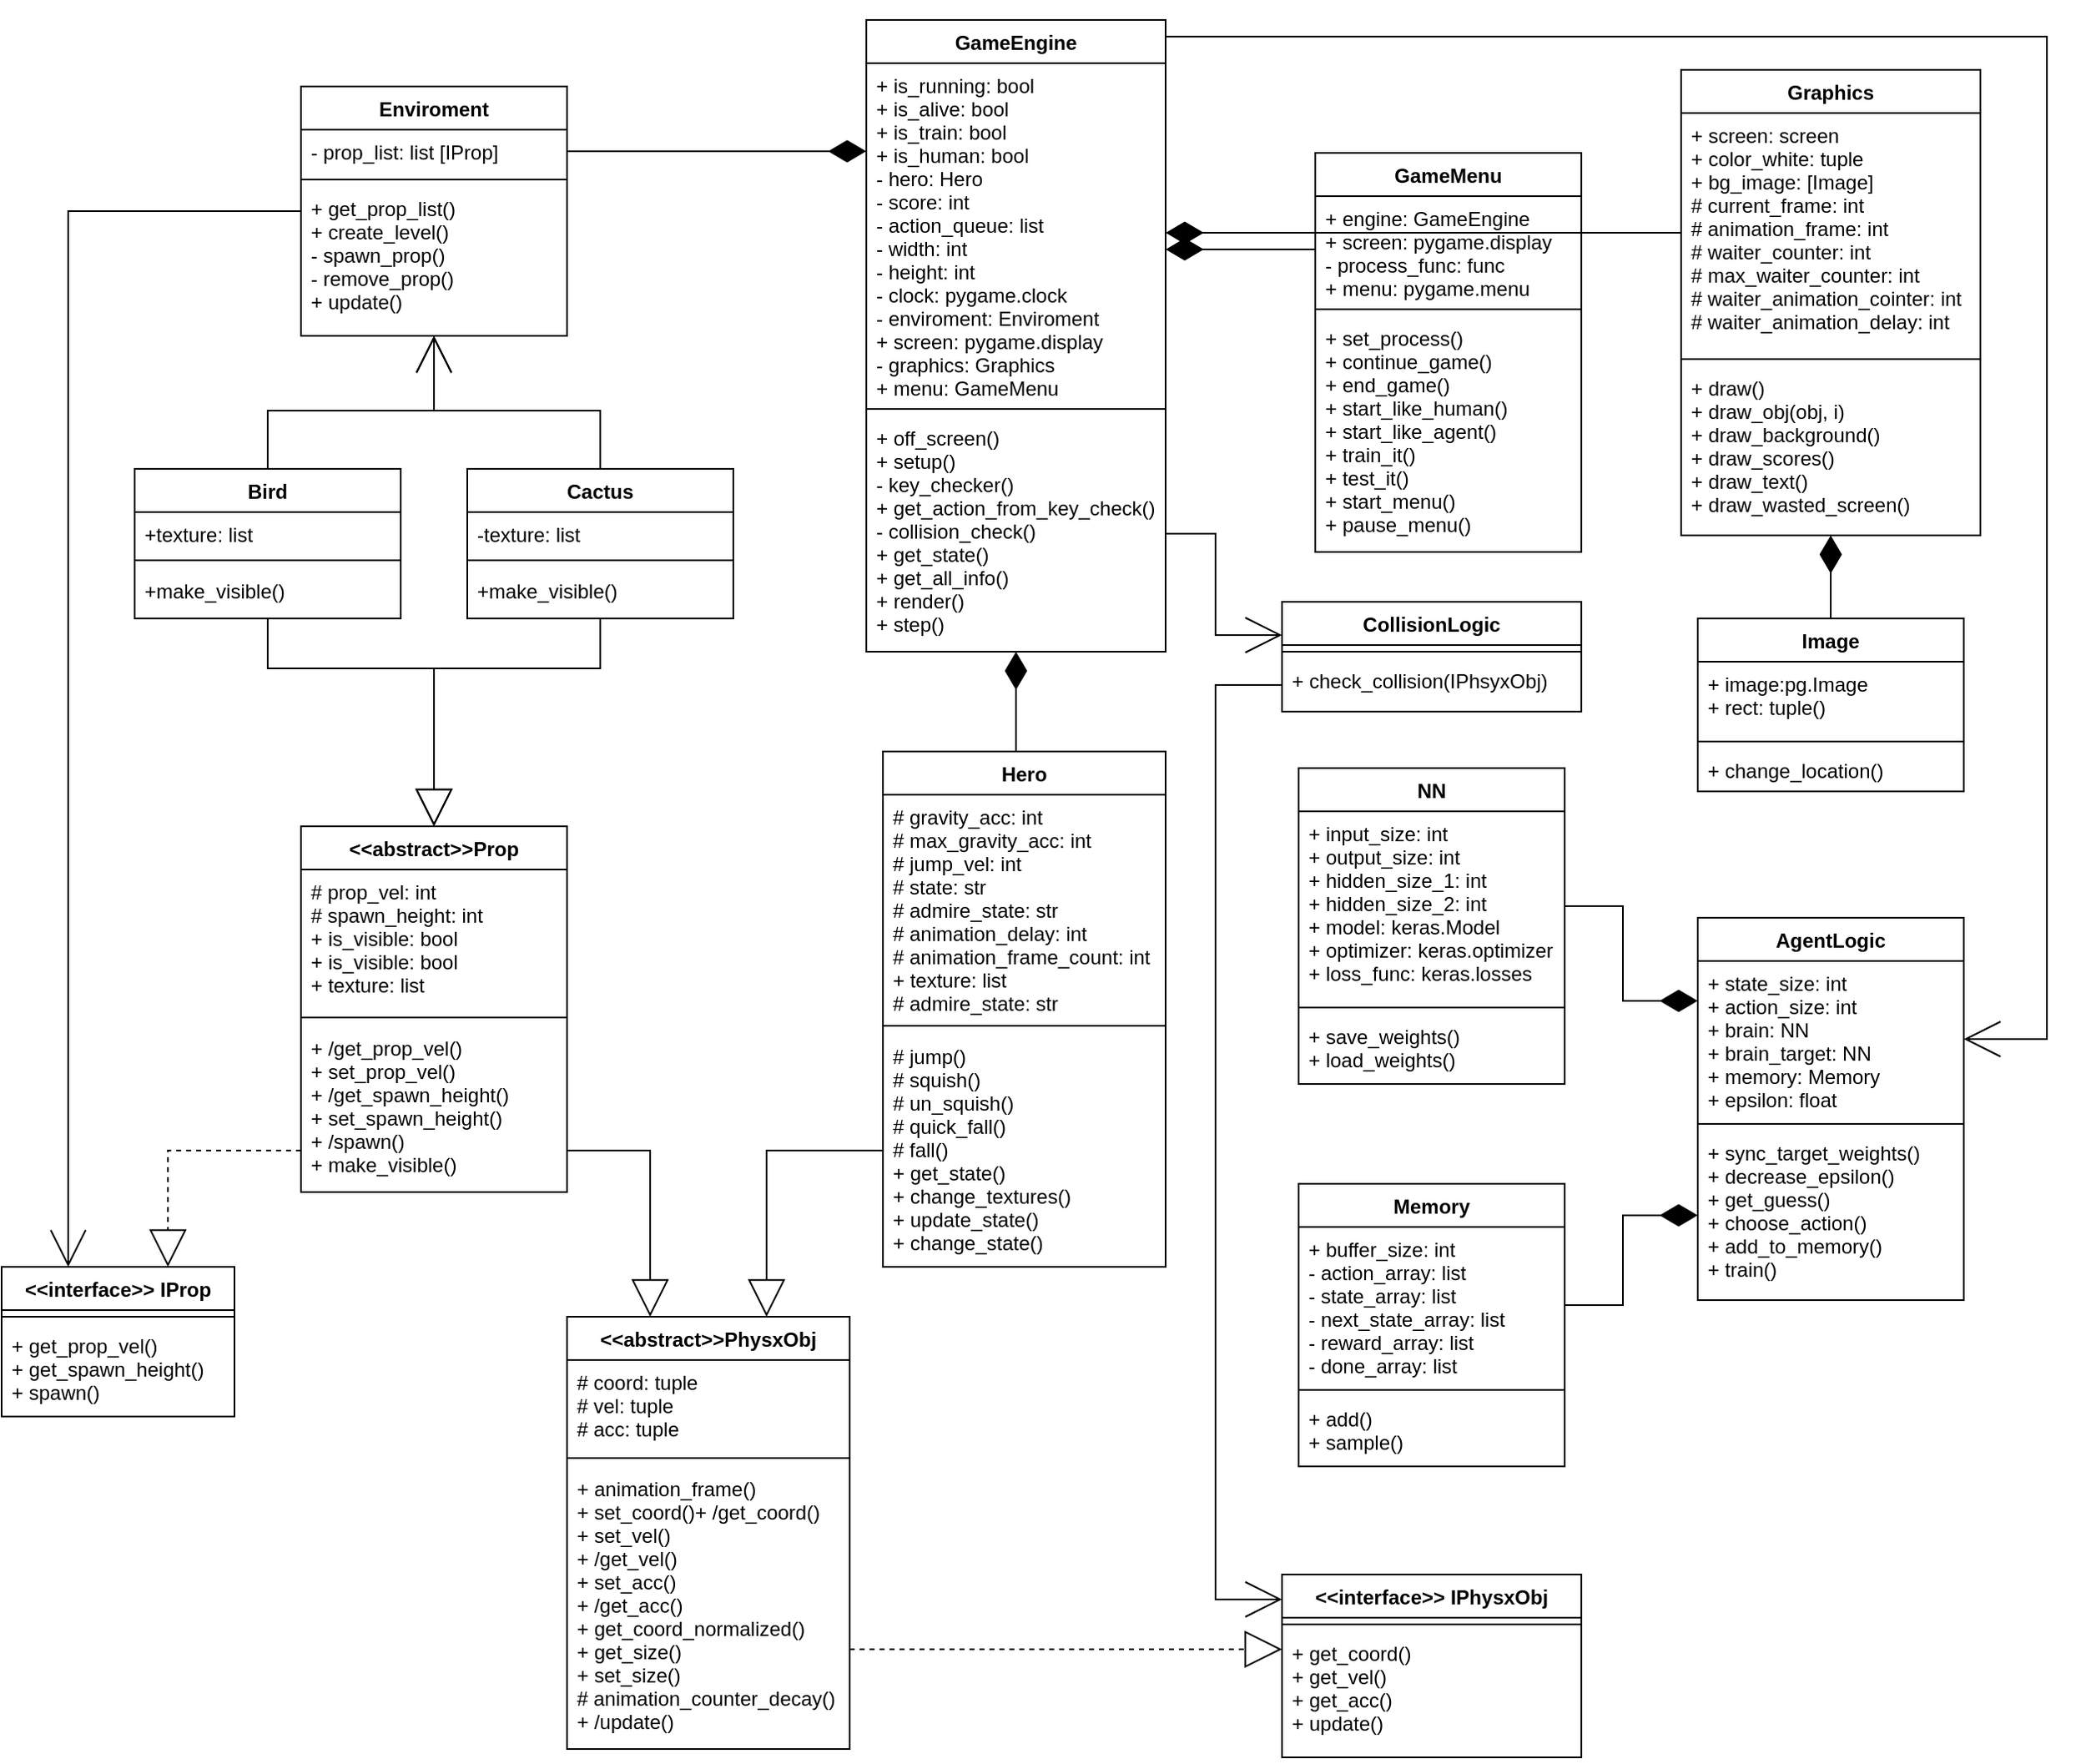<mxfile version="14.1.1" type="device"><diagram id="ljm1rv9R1rmCt6F-g5KO" name="Page-1"><mxGraphModel dx="1673" dy="976" grid="1" gridSize="10" guides="1" tooltips="1" connect="1" arrows="1" fold="1" page="1" pageScale="1" pageWidth="850" pageHeight="1100" math="0" shadow="0"><root><mxCell id="0"/><mxCell id="1" parent="0"/><mxCell id="5a9IvRsbmp-RufKgoMqO-29" style="edgeStyle=orthogonalEdgeStyle;rounded=0;orthogonalLoop=1;jettySize=auto;html=1;startSize=20;endArrow=open;endFill=0;endSize=20;" edge="1" parent="1" source="cJoDUeSuG_4x0-OtKykd-1" target="_jYVUnmM9CYtBbyCXHry-26"><mxGeometry relative="1" as="geometry"><Array as="points"><mxPoint x="1250" y="30"/><mxPoint x="1250" y="633"/></Array></mxGeometry></mxCell><mxCell id="cJoDUeSuG_4x0-OtKykd-1" value="GameEngine" style="swimlane;fontStyle=1;align=center;verticalAlign=top;childLayout=stackLayout;horizontal=1;startSize=26;horizontalStack=0;resizeParent=1;resizeParentMax=0;resizeLast=0;collapsible=1;marginBottom=0;" parent="1" vertex="1" treatAsSingle="0"><mxGeometry x="540" y="20" width="180" height="380" as="geometry"/></mxCell><mxCell id="cJoDUeSuG_4x0-OtKykd-2" value="+ is_running: bool&#xA;+ is_alive: bool&#xA;+ is_train: bool&#xA;+ is_human: bool&#xA;- hero: Hero&#xA;- score: int&#xA;- action_queue: list&#xA;- width: int&#xA;- height: int&#xA;- clock: pygame.clock&#xA;- enviroment: Enviroment&#xA;+ screen: pygame.display&#xA;- graphics: Graphics&#xA;+ menu: GameMenu&#xA;&#xA;" style="text;strokeColor=none;fillColor=none;align=left;verticalAlign=top;spacingLeft=4;spacingRight=4;overflow=hidden;rotatable=0;points=[[0,0.5],[1,0.5]];portConstraint=eastwest;" parent="cJoDUeSuG_4x0-OtKykd-1" vertex="1"><mxGeometry y="26" width="180" height="204" as="geometry"/></mxCell><mxCell id="cJoDUeSuG_4x0-OtKykd-3" value="" style="line;strokeWidth=1;fillColor=none;align=left;verticalAlign=middle;spacingTop=-1;spacingLeft=3;spacingRight=3;rotatable=0;labelPosition=right;points=[];portConstraint=eastwest;" parent="cJoDUeSuG_4x0-OtKykd-1" vertex="1"><mxGeometry y="230" width="180" height="8" as="geometry"/></mxCell><mxCell id="cJoDUeSuG_4x0-OtKykd-4" value="+ off_screen()&#xA;+ setup()&#xA;- key_checker()&#xA;+ get_action_from_key_check() &#xA;- collision_check()&#xA;+ get_state()&#xA;+ get_all_info()&#xA;+ render()&#xA;+ step()&#xA;&#xA;&#xA;" style="text;strokeColor=none;fillColor=none;align=left;verticalAlign=top;spacingLeft=4;spacingRight=4;overflow=hidden;rotatable=0;points=[[0,0.5],[1,0.5]];portConstraint=eastwest;" parent="cJoDUeSuG_4x0-OtKykd-1" vertex="1"><mxGeometry y="238" width="180" height="142" as="geometry"/></mxCell><mxCell id="5a9IvRsbmp-RufKgoMqO-9" style="edgeStyle=orthogonalEdgeStyle;rounded=0;orthogonalLoop=1;jettySize=auto;html=1;startSize=20;endArrow=open;endFill=0;endSize=20;" edge="1" parent="1" source="cJoDUeSuG_4x0-OtKykd-6" target="OK8O7DedDAeTXTqxDoQZ-3"><mxGeometry relative="1" as="geometry"><Array as="points"><mxPoint x="60" y="135"/></Array></mxGeometry></mxCell><mxCell id="cJoDUeSuG_4x0-OtKykd-6" value="Enviroment" style="swimlane;fontStyle=1;align=center;verticalAlign=top;childLayout=stackLayout;horizontal=1;startSize=26;horizontalStack=0;resizeParent=1;resizeParentMax=0;resizeLast=0;collapsible=1;marginBottom=0;" parent="1" vertex="1" treatAsSingle="0"><mxGeometry x="200" y="60" width="160" height="150" as="geometry"/></mxCell><mxCell id="cJoDUeSuG_4x0-OtKykd-7" value="- prop_list: list [IProp]" style="text;strokeColor=none;fillColor=none;align=left;verticalAlign=top;spacingLeft=4;spacingRight=4;overflow=hidden;rotatable=0;points=[[0,0.5],[1,0.5]];portConstraint=eastwest;" parent="cJoDUeSuG_4x0-OtKykd-6" vertex="1"><mxGeometry y="26" width="160" height="26" as="geometry"/></mxCell><mxCell id="cJoDUeSuG_4x0-OtKykd-8" value="" style="line;strokeWidth=1;fillColor=none;align=left;verticalAlign=middle;spacingTop=-1;spacingLeft=3;spacingRight=3;rotatable=0;labelPosition=right;points=[];portConstraint=eastwest;" parent="cJoDUeSuG_4x0-OtKykd-6" vertex="1"><mxGeometry y="52" width="160" height="8" as="geometry"/></mxCell><mxCell id="cJoDUeSuG_4x0-OtKykd-9" value="+ get_prop_list()&#xA;+ create_level()&#xA;- spawn_prop()&#xA;- remove_prop()&#xA;+ update()" style="text;strokeColor=none;fillColor=none;align=left;verticalAlign=top;spacingLeft=4;spacingRight=4;overflow=hidden;rotatable=0;points=[[0,0.5],[1,0.5]];portConstraint=eastwest;" parent="cJoDUeSuG_4x0-OtKykd-6" vertex="1"><mxGeometry y="60" width="160" height="90" as="geometry"/></mxCell><mxCell id="_jYVUnmM9CYtBbyCXHry-25" value="AgentLogic" style="swimlane;fontStyle=1;align=center;verticalAlign=top;childLayout=stackLayout;horizontal=1;startSize=26;horizontalStack=0;resizeParent=1;resizeParentMax=0;resizeLast=0;collapsible=1;marginBottom=0;" parent="1" vertex="1" treatAsSingle="0"><mxGeometry x="1040" y="560" width="160" height="230" as="geometry"/></mxCell><mxCell id="_jYVUnmM9CYtBbyCXHry-26" value="+ state_size: int&#xA;+ action_size: int&#xA;+ brain: NN&#xA;+ brain_target: NN&#xA;+ memory: Memory&#xA;+ epsilon: float&#xA;&#xA;" style="text;strokeColor=none;fillColor=none;align=left;verticalAlign=top;spacingLeft=4;spacingRight=4;overflow=hidden;rotatable=0;points=[[0,0.5],[1,0.5]];portConstraint=eastwest;" parent="_jYVUnmM9CYtBbyCXHry-25" vertex="1"><mxGeometry y="26" width="160" height="94" as="geometry"/></mxCell><mxCell id="_jYVUnmM9CYtBbyCXHry-27" value="" style="line;strokeWidth=1;fillColor=none;align=left;verticalAlign=middle;spacingTop=-1;spacingLeft=3;spacingRight=3;rotatable=0;labelPosition=right;points=[];portConstraint=eastwest;" parent="_jYVUnmM9CYtBbyCXHry-25" vertex="1"><mxGeometry y="120" width="160" height="8" as="geometry"/></mxCell><mxCell id="_jYVUnmM9CYtBbyCXHry-28" value="+ sync_target_weights()&#xA;+ decrease_epsilon()&#xA;+ get_guess()&#xA;+ choose_action()&#xA;+ add_to_memory()&#xA;+ train()&#xA;" style="text;strokeColor=none;fillColor=none;align=left;verticalAlign=top;spacingLeft=4;spacingRight=4;overflow=hidden;rotatable=0;points=[[0,0.5],[1,0.5]];portConstraint=eastwest;" parent="_jYVUnmM9CYtBbyCXHry-25" vertex="1"><mxGeometry y="128" width="160" height="102" as="geometry"/></mxCell><mxCell id="cJoDUeSuG_4x0-OtKykd-58" value="CollisionLogic" style="swimlane;fontStyle=1;align=center;verticalAlign=top;childLayout=stackLayout;horizontal=1;startSize=26;horizontalStack=0;resizeParent=1;resizeParentMax=0;resizeLast=0;collapsible=1;marginBottom=0;" parent="1" vertex="1" treatAsSingle="0"><mxGeometry x="790" y="370" width="180" height="66" as="geometry"/></mxCell><mxCell id="cJoDUeSuG_4x0-OtKykd-60" value="" style="line;strokeWidth=1;fillColor=none;align=left;verticalAlign=middle;spacingTop=-1;spacingLeft=3;spacingRight=3;rotatable=0;labelPosition=right;points=[];portConstraint=eastwest;" parent="cJoDUeSuG_4x0-OtKykd-58" vertex="1"><mxGeometry y="26" width="180" height="8" as="geometry"/></mxCell><mxCell id="cJoDUeSuG_4x0-OtKykd-61" value="+ check_collision(IPhsyxObj)" style="text;strokeColor=none;fillColor=none;align=left;verticalAlign=top;spacingLeft=4;spacingRight=4;overflow=hidden;rotatable=0;points=[[0,0.5],[1,0.5]];portConstraint=eastwest;" parent="cJoDUeSuG_4x0-OtKykd-58" vertex="1"><mxGeometry y="34" width="180" height="32" as="geometry"/></mxCell><mxCell id="5a9IvRsbmp-RufKgoMqO-6" style="edgeStyle=orthogonalEdgeStyle;rounded=0;orthogonalLoop=1;jettySize=auto;html=1;startSize=20;endArrow=block;endFill=0;endSize=20;dashed=1;" edge="1" parent="1" source="4sqop98L7CwNtqNe_D_Z-1" target="OK8O7DedDAeTXTqxDoQZ-3"><mxGeometry relative="1" as="geometry"><Array as="points"><mxPoint x="120" y="700"/></Array></mxGeometry></mxCell><mxCell id="4sqop98L7CwNtqNe_D_Z-1" value="&lt;&lt;abstract&gt;&gt;Prop" style="swimlane;fontStyle=1;align=center;verticalAlign=top;childLayout=stackLayout;horizontal=1;startSize=26;horizontalStack=0;resizeParent=1;resizeParentMax=0;resizeLast=0;collapsible=1;marginBottom=0;" parent="1" vertex="1" treatAsSingle="0"><mxGeometry x="200" y="505" width="160" height="220" as="geometry"/></mxCell><mxCell id="4sqop98L7CwNtqNe_D_Z-2" value="# prop_vel: int&#xA;# spawn_height: int&#xA;+ is_visible: bool&#xA;+ is_visible: bool&#xA;+ texture: list&#xA; " style="text;strokeColor=none;fillColor=none;align=left;verticalAlign=top;spacingLeft=4;spacingRight=4;overflow=hidden;rotatable=0;points=[[0,0.5],[1,0.5]];portConstraint=eastwest;" parent="4sqop98L7CwNtqNe_D_Z-1" vertex="1"><mxGeometry y="26" width="160" height="84" as="geometry"/></mxCell><mxCell id="4sqop98L7CwNtqNe_D_Z-3" value="" style="line;strokeWidth=1;fillColor=none;align=left;verticalAlign=middle;spacingTop=-1;spacingLeft=3;spacingRight=3;rotatable=0;labelPosition=right;points=[];portConstraint=eastwest;" parent="4sqop98L7CwNtqNe_D_Z-1" vertex="1"><mxGeometry y="110" width="160" height="10" as="geometry"/></mxCell><mxCell id="4sqop98L7CwNtqNe_D_Z-4" value="+ /get_prop_vel()&#xA;+ set_prop_vel()&#xA;+ /get_spawn_height()&#xA;+ set_spawn_height()&#xA;+ /spawn()&#xA;+ make_visible()&#xA;&#xA;" style="text;strokeColor=none;fillColor=none;align=left;verticalAlign=top;spacingLeft=4;spacingRight=4;overflow=hidden;rotatable=0;points=[[0,0.5],[1,0.5]];portConstraint=eastwest;" parent="4sqop98L7CwNtqNe_D_Z-1" vertex="1"><mxGeometry y="120" width="160" height="100" as="geometry"/></mxCell><mxCell id="_jYVUnmM9CYtBbyCXHry-13" value="NN" style="swimlane;fontStyle=1;align=center;verticalAlign=top;childLayout=stackLayout;horizontal=1;startSize=26;horizontalStack=0;resizeParent=1;resizeParentMax=0;resizeLast=0;collapsible=1;marginBottom=0;" parent="1" vertex="1" treatAsSingle="0"><mxGeometry x="800" y="470" width="160" height="190" as="geometry"/></mxCell><mxCell id="_jYVUnmM9CYtBbyCXHry-14" value="+ input_size: int&#xA;+ output_size: int&#xA;+ hidden_size_1: int&#xA;+ hidden_size_2: int&#xA;+ model: keras.Model&#xA;+ optimizer: keras.optimizer&#xA;+ loss_func: keras.losses&#xA;" style="text;strokeColor=none;fillColor=none;align=left;verticalAlign=top;spacingLeft=4;spacingRight=4;overflow=hidden;rotatable=0;points=[[0,0.5],[1,0.5]];portConstraint=eastwest;" parent="_jYVUnmM9CYtBbyCXHry-13" vertex="1"><mxGeometry y="26" width="160" height="114" as="geometry"/></mxCell><mxCell id="_jYVUnmM9CYtBbyCXHry-15" value="" style="line;strokeWidth=1;fillColor=none;align=left;verticalAlign=middle;spacingTop=-1;spacingLeft=3;spacingRight=3;rotatable=0;labelPosition=right;points=[];portConstraint=eastwest;" parent="_jYVUnmM9CYtBbyCXHry-13" vertex="1"><mxGeometry y="140" width="160" height="8" as="geometry"/></mxCell><mxCell id="_jYVUnmM9CYtBbyCXHry-16" value="+ save_weights()&#xA;+ load_weights()&#xA;" style="text;strokeColor=none;fillColor=none;align=left;verticalAlign=top;spacingLeft=4;spacingRight=4;overflow=hidden;rotatable=0;points=[[0,0.5],[1,0.5]];portConstraint=eastwest;" parent="_jYVUnmM9CYtBbyCXHry-13" vertex="1"><mxGeometry y="148" width="160" height="42" as="geometry"/></mxCell><mxCell id="_jYVUnmM9CYtBbyCXHry-17" value="Memory" style="swimlane;fontStyle=1;align=center;verticalAlign=top;childLayout=stackLayout;horizontal=1;startSize=26;horizontalStack=0;resizeParent=1;resizeParentMax=0;resizeLast=0;collapsible=1;marginBottom=0;" parent="1" vertex="1" treatAsSingle="0"><mxGeometry x="800" y="720" width="160" height="170" as="geometry"/></mxCell><mxCell id="_jYVUnmM9CYtBbyCXHry-18" value="+ buffer_size: int&#xA;- action_array: list&#xA;- state_array: list&#xA;- next_state_array: list&#xA;- reward_array: list&#xA;- done_array: list&#xA; " style="text;strokeColor=none;fillColor=none;align=left;verticalAlign=top;spacingLeft=4;spacingRight=4;overflow=hidden;rotatable=0;points=[[0,0.5],[1,0.5]];portConstraint=eastwest;" parent="_jYVUnmM9CYtBbyCXHry-17" vertex="1"><mxGeometry y="26" width="160" height="94" as="geometry"/></mxCell><mxCell id="_jYVUnmM9CYtBbyCXHry-19" value="" style="line;strokeWidth=1;fillColor=none;align=left;verticalAlign=middle;spacingTop=-1;spacingLeft=3;spacingRight=3;rotatable=0;labelPosition=right;points=[];portConstraint=eastwest;" parent="_jYVUnmM9CYtBbyCXHry-17" vertex="1"><mxGeometry y="120" width="160" height="8" as="geometry"/></mxCell><mxCell id="_jYVUnmM9CYtBbyCXHry-20" value="+ add()&#xA;+ sample()&#xA;" style="text;strokeColor=none;fillColor=none;align=left;verticalAlign=top;spacingLeft=4;spacingRight=4;overflow=hidden;rotatable=0;points=[[0,0.5],[1,0.5]];portConstraint=eastwest;" parent="_jYVUnmM9CYtBbyCXHry-17" vertex="1"><mxGeometry y="128" width="160" height="42" as="geometry"/></mxCell><mxCell id="5a9IvRsbmp-RufKgoMqO-2" style="edgeStyle=orthogonalEdgeStyle;rounded=0;orthogonalLoop=1;jettySize=auto;html=1;startSize=20;endSize=20;endArrow=diamondThin;endFill=1;" edge="1" parent="1" source="cJoDUeSuG_4x0-OtKykd-51" target="cJoDUeSuG_4x0-OtKykd-4"><mxGeometry relative="1" as="geometry"><Array as="points"><mxPoint x="630" y="440"/><mxPoint x="630" y="440"/></Array></mxGeometry></mxCell><mxCell id="cJoDUeSuG_4x0-OtKykd-51" value="Hero" style="swimlane;fontStyle=1;align=center;verticalAlign=top;childLayout=stackLayout;horizontal=1;startSize=26;horizontalStack=0;resizeParent=1;resizeParentMax=0;resizeLast=0;collapsible=1;marginBottom=0;" parent="1" vertex="1" treatAsSingle="0"><mxGeometry x="550" y="460" width="170" height="310" as="geometry"/></mxCell><mxCell id="cJoDUeSuG_4x0-OtKykd-52" value="# gravity_acc: int&#xA;# max_gravity_acc: int&#xA;# jump_vel: int&#xA;# state: str&#xA;# admire_state: str&#xA;# animation_delay: int&#xA;# animation_frame_count: int&#xA;+ texture: list&#xA;# admire_state: str" style="text;strokeColor=none;fillColor=none;align=left;verticalAlign=top;spacingLeft=4;spacingRight=4;overflow=hidden;rotatable=0;points=[[0,0.5],[1,0.5]];portConstraint=eastwest;" parent="cJoDUeSuG_4x0-OtKykd-51" vertex="1"><mxGeometry y="26" width="170" height="134" as="geometry"/></mxCell><mxCell id="cJoDUeSuG_4x0-OtKykd-53" value="" style="line;strokeWidth=1;fillColor=none;align=left;verticalAlign=middle;spacingTop=-1;spacingLeft=3;spacingRight=3;rotatable=0;labelPosition=right;points=[];portConstraint=eastwest;" parent="cJoDUeSuG_4x0-OtKykd-51" vertex="1"><mxGeometry y="160" width="170" height="10" as="geometry"/></mxCell><mxCell id="cJoDUeSuG_4x0-OtKykd-54" value="# jump()&#xA;# squish()&#xA;# un_squish()&#xA;# quick_fall()&#xA;# fall()&#xA;+ get_state()&#xA;+ change_textures()&#xA;+ update_state()&#xA;+ change_state()&#xA;&#xA;&#xA;" style="text;strokeColor=none;fillColor=none;align=left;verticalAlign=top;spacingLeft=4;spacingRight=4;overflow=hidden;rotatable=0;points=[[0,0.5],[1,0.5]];portConstraint=eastwest;" parent="cJoDUeSuG_4x0-OtKykd-51" vertex="1"><mxGeometry y="170" width="170" height="140" as="geometry"/></mxCell><mxCell id="5a9IvRsbmp-RufKgoMqO-15" style="edgeStyle=orthogonalEdgeStyle;rounded=0;orthogonalLoop=1;jettySize=auto;html=1;startSize=20;endArrow=open;endFill=0;endSize=20;" edge="1" parent="1" source="cJoDUeSuG_4x0-OtKykd-21" target="cJoDUeSuG_4x0-OtKykd-9"><mxGeometry relative="1" as="geometry"><Array as="points"><mxPoint x="380" y="255"/><mxPoint x="280" y="255"/></Array></mxGeometry></mxCell><mxCell id="cJoDUeSuG_4x0-OtKykd-21" value="Cactus" style="swimlane;fontStyle=1;align=center;verticalAlign=top;childLayout=stackLayout;horizontal=1;startSize=26;horizontalStack=0;resizeParent=1;resizeParentMax=0;resizeLast=0;collapsible=1;marginBottom=0;" parent="1" vertex="1" treatAsSingle="0"><mxGeometry x="300" y="290" width="160" height="90" as="geometry"/></mxCell><mxCell id="cJoDUeSuG_4x0-OtKykd-22" value="-texture: list" style="text;strokeColor=none;fillColor=none;align=left;verticalAlign=top;spacingLeft=4;spacingRight=4;overflow=hidden;rotatable=0;points=[[0,0.5],[1,0.5]];portConstraint=eastwest;" parent="cJoDUeSuG_4x0-OtKykd-21" vertex="1"><mxGeometry y="26" width="160" height="24" as="geometry"/></mxCell><mxCell id="cJoDUeSuG_4x0-OtKykd-23" value="" style="line;strokeWidth=1;fillColor=none;align=left;verticalAlign=middle;spacingTop=-1;spacingLeft=3;spacingRight=3;rotatable=0;labelPosition=right;points=[];portConstraint=eastwest;" parent="cJoDUeSuG_4x0-OtKykd-21" vertex="1"><mxGeometry y="50" width="160" height="10" as="geometry"/></mxCell><mxCell id="cJoDUeSuG_4x0-OtKykd-24" value="+make_visible()" style="text;strokeColor=none;fillColor=none;align=left;verticalAlign=top;spacingLeft=4;spacingRight=4;overflow=hidden;rotatable=0;points=[[0,0.5],[1,0.5]];portConstraint=eastwest;" parent="cJoDUeSuG_4x0-OtKykd-21" vertex="1"><mxGeometry y="60" width="160" height="30" as="geometry"/></mxCell><mxCell id="5a9IvRsbmp-RufKgoMqO-16" style="edgeStyle=orthogonalEdgeStyle;rounded=0;orthogonalLoop=1;jettySize=auto;html=1;startSize=20;endArrow=open;endFill=0;endSize=20;" edge="1" parent="1" source="cJoDUeSuG_4x0-OtKykd-25" target="cJoDUeSuG_4x0-OtKykd-9"><mxGeometry relative="1" as="geometry"><Array as="points"><mxPoint x="180" y="255"/><mxPoint x="280" y="255"/></Array></mxGeometry></mxCell><mxCell id="cJoDUeSuG_4x0-OtKykd-25" value="Bird" style="swimlane;fontStyle=1;align=center;verticalAlign=top;childLayout=stackLayout;horizontal=1;startSize=26;horizontalStack=0;resizeParent=1;resizeParentMax=0;resizeLast=0;collapsible=1;marginBottom=0;" parent="1" vertex="1" treatAsSingle="0"><mxGeometry x="100" y="290" width="160" height="90" as="geometry"/></mxCell><mxCell id="cJoDUeSuG_4x0-OtKykd-26" value="+texture: list" style="text;strokeColor=none;fillColor=none;align=left;verticalAlign=top;spacingLeft=4;spacingRight=4;overflow=hidden;rotatable=0;points=[[0,0.5],[1,0.5]];portConstraint=eastwest;" parent="cJoDUeSuG_4x0-OtKykd-25" vertex="1"><mxGeometry y="26" width="160" height="24" as="geometry"/></mxCell><mxCell id="cJoDUeSuG_4x0-OtKykd-27" value="" style="line;strokeWidth=1;fillColor=none;align=left;verticalAlign=middle;spacingTop=-1;spacingLeft=3;spacingRight=3;rotatable=0;labelPosition=right;points=[];portConstraint=eastwest;" parent="cJoDUeSuG_4x0-OtKykd-25" vertex="1"><mxGeometry y="50" width="160" height="10" as="geometry"/></mxCell><mxCell id="cJoDUeSuG_4x0-OtKykd-28" value="+make_visible()" style="text;strokeColor=none;fillColor=none;align=left;verticalAlign=top;spacingLeft=4;spacingRight=4;overflow=hidden;rotatable=0;points=[[0,0.5],[1,0.5]];portConstraint=eastwest;" parent="cJoDUeSuG_4x0-OtKykd-25" vertex="1"><mxGeometry y="60" width="160" height="30" as="geometry"/></mxCell><mxCell id="cJoDUeSuG_4x0-OtKykd-10" value="&lt;&lt;abstract&gt;&gt;PhysxObj" style="swimlane;fontStyle=1;align=center;verticalAlign=top;childLayout=stackLayout;horizontal=1;startSize=26;horizontalStack=0;resizeParent=1;resizeParentMax=0;resizeLast=0;collapsible=1;marginBottom=0;" parent="1" vertex="1" treatAsSingle="0"><mxGeometry x="360" y="800" width="170" height="260" as="geometry"/></mxCell><mxCell id="cJoDUeSuG_4x0-OtKykd-11" value="# coord: tuple&#xA;# vel: tuple&#xA;# acc: tuple" style="text;strokeColor=none;fillColor=none;align=left;verticalAlign=top;spacingLeft=4;spacingRight=4;overflow=hidden;rotatable=0;points=[[0,0.5],[1,0.5]];portConstraint=eastwest;" parent="cJoDUeSuG_4x0-OtKykd-10" vertex="1"><mxGeometry y="26" width="170" height="54" as="geometry"/></mxCell><mxCell id="cJoDUeSuG_4x0-OtKykd-12" value="" style="line;strokeWidth=1;fillColor=none;align=left;verticalAlign=middle;spacingTop=-1;spacingLeft=3;spacingRight=3;rotatable=0;labelPosition=right;points=[];portConstraint=eastwest;" parent="cJoDUeSuG_4x0-OtKykd-10" vertex="1"><mxGeometry y="80" width="170" height="10" as="geometry"/></mxCell><mxCell id="cJoDUeSuG_4x0-OtKykd-13" value="+ animation_frame()&#xA;+ set_coord()+ /get_coord()&#xA;+ set_vel()&#xA;+ /get_vel()&#xA;+ set_acc()&#xA;+ /get_acc()&#xA;+ get_coord_normalized()&#xA;+ get_size()&#xA;+ set_size()&#xA;# animation_counter_decay()&#xA;+ /update()" style="text;strokeColor=none;fillColor=none;align=left;verticalAlign=top;spacingLeft=4;spacingRight=4;overflow=hidden;rotatable=0;points=[[0,0.5],[1,0.5]];portConstraint=eastwest;" parent="cJoDUeSuG_4x0-OtKykd-10" vertex="1"><mxGeometry y="90" width="170" height="170" as="geometry"/></mxCell><mxCell id="OK8O7DedDAeTXTqxDoQZ-3" value="&lt;&lt;interface&gt;&gt; IProp" style="swimlane;fontStyle=1;align=center;verticalAlign=top;childLayout=stackLayout;horizontal=1;startSize=26;horizontalStack=0;resizeParent=1;resizeParentMax=0;resizeLast=0;collapsible=1;marginBottom=0;" parent="1" vertex="1"><mxGeometry x="20" y="770" width="140" height="90" as="geometry"/></mxCell><mxCell id="OK8O7DedDAeTXTqxDoQZ-5" value="" style="line;strokeWidth=1;fillColor=none;align=left;verticalAlign=middle;spacingTop=-1;spacingLeft=3;spacingRight=3;rotatable=0;labelPosition=right;points=[];portConstraint=eastwest;" parent="OK8O7DedDAeTXTqxDoQZ-3" vertex="1"><mxGeometry y="26" width="140" height="8" as="geometry"/></mxCell><mxCell id="OK8O7DedDAeTXTqxDoQZ-6" value="+ get_prop_vel()&#xA;+ get_spawn_height()&#xA;+ spawn()&#xA;&#xA;&#xA;" style="text;strokeColor=none;fillColor=none;align=left;verticalAlign=top;spacingLeft=4;spacingRight=4;overflow=hidden;rotatable=0;points=[[0,0.5],[1,0.5]];portConstraint=eastwest;" parent="OK8O7DedDAeTXTqxDoQZ-3" vertex="1"><mxGeometry y="34" width="140" height="56" as="geometry"/></mxCell><mxCell id="OK8O7DedDAeTXTqxDoQZ-10" value="&lt;&lt;interface&gt;&gt; IPhysxObj" style="swimlane;fontStyle=1;align=center;verticalAlign=top;childLayout=stackLayout;horizontal=1;startSize=26;horizontalStack=0;resizeParent=1;resizeParentMax=0;resizeLast=0;collapsible=1;marginBottom=0;" parent="1" vertex="1"><mxGeometry x="790" y="955" width="180" height="110" as="geometry"/></mxCell><mxCell id="OK8O7DedDAeTXTqxDoQZ-11" value="" style="line;strokeWidth=1;fillColor=none;align=left;verticalAlign=middle;spacingTop=-1;spacingLeft=3;spacingRight=3;rotatable=0;labelPosition=right;points=[];portConstraint=eastwest;" parent="OK8O7DedDAeTXTqxDoQZ-10" vertex="1"><mxGeometry y="26" width="180" height="8" as="geometry"/></mxCell><mxCell id="OK8O7DedDAeTXTqxDoQZ-12" value="+ get_coord()&#xA;+ get_vel()&#xA;+ get_acc()&#xA;+ update()" style="text;strokeColor=none;fillColor=none;align=left;verticalAlign=top;spacingLeft=4;spacingRight=4;overflow=hidden;rotatable=0;points=[[0,0.5],[1,0.5]];portConstraint=eastwest;" parent="OK8O7DedDAeTXTqxDoQZ-10" vertex="1"><mxGeometry y="34" width="180" height="76" as="geometry"/></mxCell><mxCell id="OK8O7DedDAeTXTqxDoQZ-13" style="edgeStyle=orthogonalEdgeStyle;rounded=0;orthogonalLoop=1;jettySize=auto;html=1;startSize=20;endArrow=block;endFill=0;endSize=20;dashed=1;" parent="1" source="cJoDUeSuG_4x0-OtKykd-13" target="OK8O7DedDAeTXTqxDoQZ-12" edge="1"><mxGeometry relative="1" as="geometry"><Array as="points"><mxPoint x="620" y="1000"/><mxPoint x="620" y="1000"/></Array></mxGeometry></mxCell><mxCell id="cyRR9hxIY3bf2e1fALj8-1" value="GameMenu" style="swimlane;fontStyle=1;align=center;verticalAlign=top;childLayout=stackLayout;horizontal=1;startSize=26;horizontalStack=0;resizeParent=1;resizeParentMax=0;resizeLast=0;collapsible=1;marginBottom=0;" parent="1" vertex="1"><mxGeometry x="810" y="100" width="160" height="240" as="geometry"/></mxCell><mxCell id="cyRR9hxIY3bf2e1fALj8-2" value="+ engine: GameEngine&#xA;+ screen: pygame.display &#xA;- process_func: func&#xA;+ menu: pygame.menu&#xA;" style="text;strokeColor=none;fillColor=none;align=left;verticalAlign=top;spacingLeft=4;spacingRight=4;overflow=hidden;rotatable=0;points=[[0,0.5],[1,0.5]];portConstraint=eastwest;" parent="cyRR9hxIY3bf2e1fALj8-1" vertex="1"><mxGeometry y="26" width="160" height="64" as="geometry"/></mxCell><mxCell id="cyRR9hxIY3bf2e1fALj8-3" value="" style="line;strokeWidth=1;fillColor=none;align=left;verticalAlign=middle;spacingTop=-1;spacingLeft=3;spacingRight=3;rotatable=0;labelPosition=right;points=[];portConstraint=eastwest;" parent="cyRR9hxIY3bf2e1fALj8-1" vertex="1"><mxGeometry y="90" width="160" height="8" as="geometry"/></mxCell><mxCell id="cyRR9hxIY3bf2e1fALj8-4" value="+ set_process()&#xA;+ continue_game()&#xA;+ end_game()&#xA;+ start_like_human()&#xA;+ start_like_agent()&#xA;+ train_it()&#xA;+ test_it()&#xA;+ start_menu()&#xA;+ pause_menu()&#xA;" style="text;strokeColor=none;fillColor=none;align=left;verticalAlign=top;spacingLeft=4;spacingRight=4;overflow=hidden;rotatable=0;points=[[0,0.5],[1,0.5]];portConstraint=eastwest;" parent="cyRR9hxIY3bf2e1fALj8-1" vertex="1"><mxGeometry y="98" width="160" height="142" as="geometry"/></mxCell><mxCell id="cyRR9hxIY3bf2e1fALj8-6" value="Graphics" style="swimlane;fontStyle=1;align=center;verticalAlign=top;childLayout=stackLayout;horizontal=1;startSize=26;horizontalStack=0;resizeParent=1;resizeParentMax=0;resizeLast=0;collapsible=1;marginBottom=0;" parent="1" vertex="1"><mxGeometry x="1030" y="50" width="180" height="280" as="geometry"/></mxCell><mxCell id="cyRR9hxIY3bf2e1fALj8-7" value="+ screen: screen&#xA;+ color_white: tuple&#xA;+ bg_image: [Image]&#xA;# current_frame: int&#xA;# animation_frame: int&#xA;# waiter_counter: int&#xA;# max_waiter_counter: int&#xA;# waiter_animation_cointer: int&#xA;# waiter_animation_delay: int&#xA;&#xA;" style="text;strokeColor=none;fillColor=none;align=left;verticalAlign=top;spacingLeft=4;spacingRight=4;overflow=hidden;rotatable=0;points=[[0,0.5],[1,0.5]];portConstraint=eastwest;" parent="cyRR9hxIY3bf2e1fALj8-6" vertex="1"><mxGeometry y="26" width="180" height="144" as="geometry"/></mxCell><mxCell id="cyRR9hxIY3bf2e1fALj8-8" value="" style="line;strokeWidth=1;fillColor=none;align=left;verticalAlign=middle;spacingTop=-1;spacingLeft=3;spacingRight=3;rotatable=0;labelPosition=right;points=[];portConstraint=eastwest;" parent="cyRR9hxIY3bf2e1fALj8-6" vertex="1"><mxGeometry y="170" width="180" height="8" as="geometry"/></mxCell><mxCell id="cyRR9hxIY3bf2e1fALj8-9" value="+ draw()&#xA;+ draw_obj(obj, i)&#xA;+ draw_background()&#xA;+ draw_scores()&#xA;+ draw_text()&#xA;+ draw_wasted_screen()" style="text;strokeColor=none;fillColor=none;align=left;verticalAlign=top;spacingLeft=4;spacingRight=4;overflow=hidden;rotatable=0;points=[[0,0.5],[1,0.5]];portConstraint=eastwest;" parent="cyRR9hxIY3bf2e1fALj8-6" vertex="1"><mxGeometry y="178" width="180" height="102" as="geometry"/></mxCell><mxCell id="5a9IvRsbmp-RufKgoMqO-26" style="edgeStyle=orthogonalEdgeStyle;rounded=0;orthogonalLoop=1;jettySize=auto;html=1;startSize=20;endArrow=diamondThin;endFill=1;endSize=20;" edge="1" parent="1" source="cyRR9hxIY3bf2e1fALj8-16" target="cyRR9hxIY3bf2e1fALj8-9"><mxGeometry relative="1" as="geometry"><Array as="points"><mxPoint x="1120" y="360"/><mxPoint x="1120" y="360"/></Array></mxGeometry></mxCell><mxCell id="cyRR9hxIY3bf2e1fALj8-16" value="Image" style="swimlane;fontStyle=1;align=center;verticalAlign=top;childLayout=stackLayout;horizontal=1;startSize=26;horizontalStack=0;resizeParent=1;resizeParentMax=0;resizeLast=0;collapsible=1;marginBottom=0;" parent="1" vertex="1"><mxGeometry x="1040" y="380" width="160" height="104" as="geometry"/></mxCell><mxCell id="cyRR9hxIY3bf2e1fALj8-17" value="+ image:pg.Image&#xA;+ rect: tuple()&#xA;" style="text;strokeColor=none;fillColor=none;align=left;verticalAlign=top;spacingLeft=4;spacingRight=4;overflow=hidden;rotatable=0;points=[[0,0.5],[1,0.5]];portConstraint=eastwest;" parent="cyRR9hxIY3bf2e1fALj8-16" vertex="1"><mxGeometry y="26" width="160" height="44" as="geometry"/></mxCell><mxCell id="cyRR9hxIY3bf2e1fALj8-18" value="" style="line;strokeWidth=1;fillColor=none;align=left;verticalAlign=middle;spacingTop=-1;spacingLeft=3;spacingRight=3;rotatable=0;labelPosition=right;points=[];portConstraint=eastwest;" parent="cyRR9hxIY3bf2e1fALj8-16" vertex="1"><mxGeometry y="70" width="160" height="8" as="geometry"/></mxCell><mxCell id="cyRR9hxIY3bf2e1fALj8-19" value="+ change_location()" style="text;strokeColor=none;fillColor=none;align=left;verticalAlign=top;spacingLeft=4;spacingRight=4;overflow=hidden;rotatable=0;points=[[0,0.5],[1,0.5]];portConstraint=eastwest;" parent="cyRR9hxIY3bf2e1fALj8-16" vertex="1"><mxGeometry y="78" width="160" height="26" as="geometry"/></mxCell><mxCell id="5a9IvRsbmp-RufKgoMqO-11" style="edgeStyle=orthogonalEdgeStyle;rounded=0;orthogonalLoop=1;jettySize=auto;html=1;startSize=20;endArrow=block;endFill=0;endSize=20;" edge="1" parent="1" source="cJoDUeSuG_4x0-OtKykd-54" target="cJoDUeSuG_4x0-OtKykd-10"><mxGeometry relative="1" as="geometry"><Array as="points"><mxPoint x="480" y="700"/></Array></mxGeometry></mxCell><mxCell id="5a9IvRsbmp-RufKgoMqO-12" style="edgeStyle=orthogonalEdgeStyle;rounded=0;orthogonalLoop=1;jettySize=auto;html=1;startSize=20;endArrow=block;endFill=0;endSize=20;" edge="1" parent="1" source="4sqop98L7CwNtqNe_D_Z-4" target="cJoDUeSuG_4x0-OtKykd-10"><mxGeometry relative="1" as="geometry"><Array as="points"><mxPoint x="410" y="700"/></Array></mxGeometry></mxCell><mxCell id="5a9IvRsbmp-RufKgoMqO-13" style="edgeStyle=orthogonalEdgeStyle;rounded=0;orthogonalLoop=1;jettySize=auto;html=1;startSize=20;endArrow=block;endFill=0;endSize=20;" edge="1" parent="1" source="cJoDUeSuG_4x0-OtKykd-24" target="4sqop98L7CwNtqNe_D_Z-1"><mxGeometry relative="1" as="geometry"><Array as="points"><mxPoint x="380" y="410"/><mxPoint x="280" y="410"/></Array></mxGeometry></mxCell><mxCell id="5a9IvRsbmp-RufKgoMqO-14" style="edgeStyle=orthogonalEdgeStyle;rounded=0;orthogonalLoop=1;jettySize=auto;html=1;startSize=20;endArrow=block;endFill=0;endSize=20;" edge="1" parent="1" source="cJoDUeSuG_4x0-OtKykd-28" target="4sqop98L7CwNtqNe_D_Z-1"><mxGeometry relative="1" as="geometry"><Array as="points"><mxPoint x="180" y="410"/><mxPoint x="280" y="410"/></Array></mxGeometry></mxCell><mxCell id="5a9IvRsbmp-RufKgoMqO-19" style="edgeStyle=orthogonalEdgeStyle;rounded=0;orthogonalLoop=1;jettySize=auto;html=1;startSize=20;endArrow=diamondThin;endFill=1;endSize=20;" edge="1" parent="1" source="cyRR9hxIY3bf2e1fALj8-2" target="cJoDUeSuG_4x0-OtKykd-2"><mxGeometry relative="1" as="geometry"><Array as="points"><mxPoint x="750" y="158"/><mxPoint x="750" y="158"/></Array></mxGeometry></mxCell><mxCell id="5a9IvRsbmp-RufKgoMqO-20" style="edgeStyle=orthogonalEdgeStyle;rounded=0;orthogonalLoop=1;jettySize=auto;html=1;startSize=20;endArrow=diamondThin;endFill=1;endSize=20;" edge="1" parent="1" source="cyRR9hxIY3bf2e1fALj8-7" target="cJoDUeSuG_4x0-OtKykd-2"><mxGeometry relative="1" as="geometry"><Array as="points"><mxPoint x="1030" y="80"/><mxPoint x="1030" y="80"/></Array></mxGeometry></mxCell><mxCell id="5a9IvRsbmp-RufKgoMqO-21" style="edgeStyle=orthogonalEdgeStyle;rounded=0;orthogonalLoop=1;jettySize=auto;html=1;startSize=20;endArrow=diamondThin;endFill=1;endSize=20;" edge="1" parent="1" source="cJoDUeSuG_4x0-OtKykd-7" target="cJoDUeSuG_4x0-OtKykd-2"><mxGeometry relative="1" as="geometry"><Array as="points"><mxPoint x="490" y="99"/><mxPoint x="490" y="99"/></Array></mxGeometry></mxCell><mxCell id="5a9IvRsbmp-RufKgoMqO-23" style="edgeStyle=orthogonalEdgeStyle;rounded=0;orthogonalLoop=1;jettySize=auto;html=1;startSize=20;endArrow=diamondThin;endFill=1;endSize=20;" edge="1" parent="1" source="_jYVUnmM9CYtBbyCXHry-14" target="_jYVUnmM9CYtBbyCXHry-25"><mxGeometry relative="1" as="geometry"><Array as="points"><mxPoint x="995" y="553"/><mxPoint x="995" y="610"/></Array></mxGeometry></mxCell><mxCell id="5a9IvRsbmp-RufKgoMqO-24" style="edgeStyle=orthogonalEdgeStyle;rounded=0;orthogonalLoop=1;jettySize=auto;html=1;startSize=20;endArrow=diamondThin;endFill=1;endSize=20;" edge="1" parent="1" source="_jYVUnmM9CYtBbyCXHry-18" target="_jYVUnmM9CYtBbyCXHry-28"><mxGeometry relative="1" as="geometry"/></mxCell><mxCell id="5a9IvRsbmp-RufKgoMqO-27" style="edgeStyle=orthogonalEdgeStyle;rounded=0;orthogonalLoop=1;jettySize=auto;html=1;startSize=20;endArrow=open;endFill=0;endSize=20;" edge="1" parent="1" source="cJoDUeSuG_4x0-OtKykd-4" target="cJoDUeSuG_4x0-OtKykd-58"><mxGeometry relative="1" as="geometry"><Array as="points"><mxPoint x="750" y="329"/><mxPoint x="750" y="390"/></Array></mxGeometry></mxCell><mxCell id="5a9IvRsbmp-RufKgoMqO-28" style="edgeStyle=orthogonalEdgeStyle;rounded=0;orthogonalLoop=1;jettySize=auto;html=1;startSize=20;endArrow=open;endFill=0;endSize=20;" edge="1" parent="1" source="cJoDUeSuG_4x0-OtKykd-61" target="OK8O7DedDAeTXTqxDoQZ-10"><mxGeometry relative="1" as="geometry"><Array as="points"><mxPoint x="750" y="420"/><mxPoint x="750" y="970"/></Array></mxGeometry></mxCell></root></mxGraphModel></diagram></mxfile>